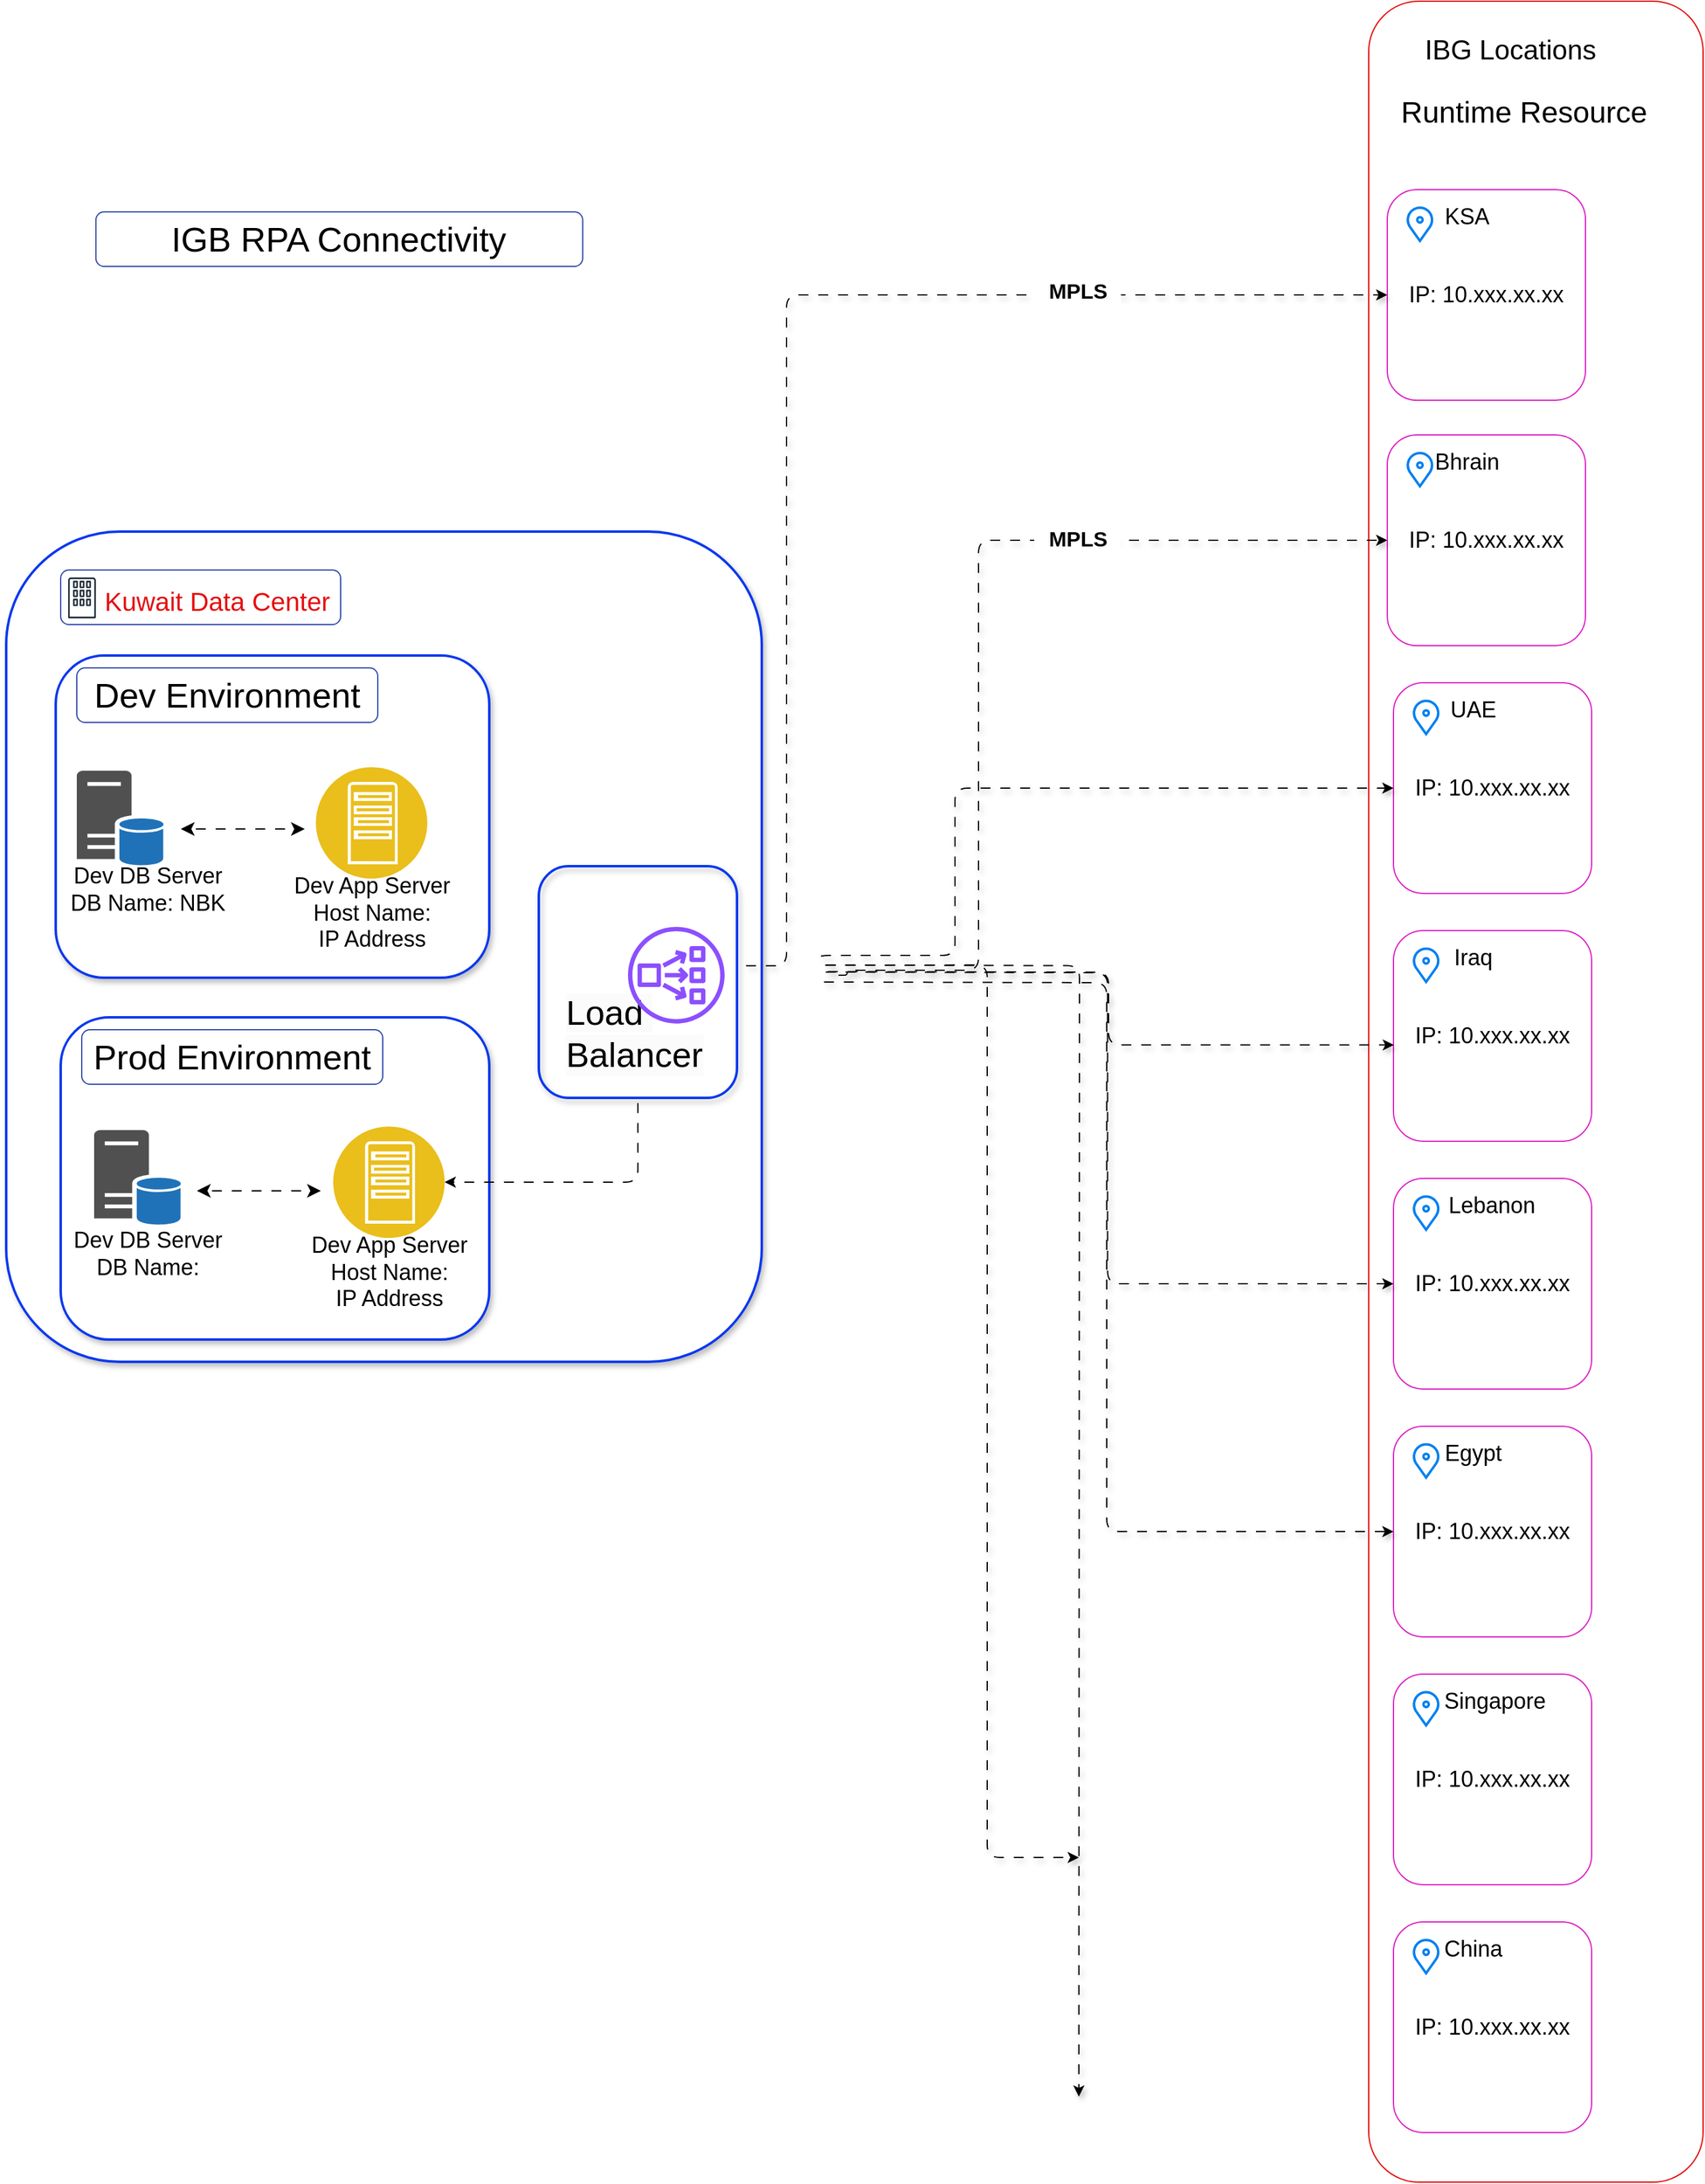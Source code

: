 <mxfile version="26.1.0">
  <diagram id="l8hXMBHkgcEJcSW0mbfh" name="Page-1">
    <mxGraphModel dx="579" dy="314" grid="1" gridSize="10" guides="1" tooltips="1" connect="1" arrows="1" fold="1" page="1" pageScale="1" pageWidth="1169" pageHeight="827" math="0" shadow="0">
      <root>
        <object label="" id="0">
          <mxCell />
        </object>
        <mxCell id="1" parent="0" />
        <mxCell id="91vOWmu6anMWhi9mx2zG-1" value="" style="whiteSpace=wrap;html=1;rounded=1;strokeColor=light-dark(#e50b0b, #ededed);" vertex="1" parent="1">
          <mxGeometry x="1230" y="90" width="270" height="1760" as="geometry" />
        </mxCell>
        <mxCell id="91vOWmu6anMWhi9mx2zG-5" value="" style="shape=image;html=1;verticalAlign=top;verticalLabelPosition=bottom;labelBackgroundColor=#ffffff;imageAspect=0;aspect=fixed;image=https://cdn4.iconfinder.com/data/icons/for-your-interface-free-samples/128/Globe-128.png" vertex="1" parent="1">
          <mxGeometry x="1236" y="116" width="28" height="28" as="geometry" />
        </mxCell>
        <mxCell id="91vOWmu6anMWhi9mx2zG-6" value="&lt;font style=&quot;font-size: 22px;&quot;&gt;IBG Locations&lt;/font&gt;" style="text;html=1;align=center;verticalAlign=middle;resizable=0;points=[];autosize=1;strokeColor=none;fillColor=none;" vertex="1" parent="1">
          <mxGeometry x="1264" y="110" width="160" height="40" as="geometry" />
        </mxCell>
        <mxCell id="91vOWmu6anMWhi9mx2zG-17" value="" style="group" vertex="1" connectable="0" parent="1">
          <mxGeometry x="1245" y="242" width="155" height="138" as="geometry" />
        </mxCell>
        <mxCell id="91vOWmu6anMWhi9mx2zG-2" value="&lt;div&gt;&lt;font style=&quot;font-size: 18px;&quot;&gt;IP: 10.xxx.xx.xx&lt;/font&gt;&lt;/div&gt;" style="whiteSpace=wrap;html=1;rounded=1;strokeColor=light-dark(#de21c5, #ededed);" vertex="1" parent="91vOWmu6anMWhi9mx2zG-17">
          <mxGeometry width="160" height="170" as="geometry" />
        </mxCell>
        <mxCell id="91vOWmu6anMWhi9mx2zG-3" value="" style="html=1;verticalLabelPosition=bottom;align=center;labelBackgroundColor=#ffffff;verticalAlign=top;strokeWidth=2;strokeColor=#0080F0;shadow=0;dashed=0;shape=mxgraph.ios7.icons.location;" vertex="1" parent="91vOWmu6anMWhi9mx2zG-17">
          <mxGeometry x="15.5" y="13.8" width="21.7" height="27.6" as="geometry" />
        </mxCell>
        <mxCell id="91vOWmu6anMWhi9mx2zG-7" value="&lt;font style=&quot;font-size: 18px;&quot;&gt;KSA&lt;/font&gt;" style="text;html=1;align=center;verticalAlign=middle;resizable=0;points=[];autosize=1;strokeColor=none;fillColor=none;" vertex="1" parent="91vOWmu6anMWhi9mx2zG-17">
          <mxGeometry x="33.75" y="1.9" width="60" height="40" as="geometry" />
        </mxCell>
        <mxCell id="91vOWmu6anMWhi9mx2zG-58" value="" style="whiteSpace=wrap;html=1;strokeColor=light-dark(#0a38f0, #ededed);gradientColor=none;rounded=1;shadow=1;strokeWidth=2;" vertex="1" parent="1">
          <mxGeometry x="130" y="518" width="610" height="670" as="geometry" />
        </mxCell>
        <mxCell id="91vOWmu6anMWhi9mx2zG-59" value="" style="whiteSpace=wrap;html=1;strokeColor=light-dark(#0a38f0, #ededed);gradientColor=none;rounded=1;shadow=1;strokeWidth=2;" vertex="1" parent="1">
          <mxGeometry x="170" y="618" width="350" height="260" as="geometry" />
        </mxCell>
        <mxCell id="91vOWmu6anMWhi9mx2zG-60" value="&lt;font style=&quot;font-size: 21px; color: light-dark(rgb(230, 15, 15), rgb(237, 237, 237));&quot;&gt;Kuwait Data Center&lt;/font&gt;" style="text;html=1;align=center;verticalAlign=middle;resizable=0;points=[];autosize=1;strokeColor=none;fillColor=default;" vertex="1" parent="1">
          <mxGeometry x="195" y="554" width="210" height="40" as="geometry" />
        </mxCell>
        <mxCell id="91vOWmu6anMWhi9mx2zG-61" value="" style="whiteSpace=wrap;html=1;fillColor=none;rounded=1;strokeColor=light-dark(#344cad, #ededed);" vertex="1" parent="1">
          <mxGeometry x="174" y="549" width="226" height="44" as="geometry" />
        </mxCell>
        <mxCell id="91vOWmu6anMWhi9mx2zG-62" value="" style="sketch=0;outlineConnect=0;fontColor=#232F3E;gradientColor=none;fillColor=#232F3D;strokeColor=none;dashed=0;verticalLabelPosition=bottom;verticalAlign=top;align=center;html=1;fontSize=12;fontStyle=0;aspect=fixed;pointerEvents=1;shape=mxgraph.aws4.corporate_data_center;" vertex="1" parent="1">
          <mxGeometry x="180" y="555" width="22.42" height="33" as="geometry" />
        </mxCell>
        <mxCell id="91vOWmu6anMWhi9mx2zG-64" value="" style="image;aspect=fixed;perimeter=ellipsePerimeter;html=1;align=center;shadow=0;dashed=0;fontColor=#4277BB;labelBackgroundColor=default;fontSize=12;spacingTop=3;image=img/lib/ibm/applications/app_server.svg;" vertex="1" parent="1">
          <mxGeometry x="380" y="708" width="90" height="90" as="geometry" />
        </mxCell>
        <mxCell id="91vOWmu6anMWhi9mx2zG-65" value="&lt;font style=&quot;font-size: 18px;&quot;&gt;Dev App Server&lt;/font&gt;&lt;div&gt;&lt;font style=&quot;font-size: 18px;&quot;&gt;Host Name:&lt;/font&gt;&lt;/div&gt;&lt;div&gt;&lt;font style=&quot;font-size: 18px;&quot;&gt;IP Address&lt;/font&gt;&lt;/div&gt;" style="text;html=1;align=center;verticalAlign=middle;resizable=0;points=[];autosize=1;strokeColor=none;fillColor=none;" vertex="1" parent="1">
          <mxGeometry x="350" y="786" width="150" height="80" as="geometry" />
        </mxCell>
        <mxCell id="91vOWmu6anMWhi9mx2zG-67" value="" style="sketch=0;shadow=0;dashed=0;html=1;strokeColor=none;fillColor=#505050;labelPosition=center;verticalLabelPosition=bottom;verticalAlign=top;outlineConnect=0;align=center;shape=mxgraph.office.databases.database_server_blue;" vertex="1" parent="1">
          <mxGeometry x="187" y="711" width="70" height="77" as="geometry" />
        </mxCell>
        <mxCell id="91vOWmu6anMWhi9mx2zG-68" value="&lt;font style=&quot;font-size: 18px;&quot;&gt;Dev DB Server&lt;/font&gt;&lt;div&gt;&lt;span style=&quot;font-size: 18px; background-color: transparent; color: light-dark(rgb(0, 0, 0), rgb(255, 255, 255));&quot;&gt;DB Name: NBK&lt;/span&gt;&lt;/div&gt;" style="text;html=1;align=center;verticalAlign=middle;resizable=0;points=[];autosize=1;strokeColor=none;fillColor=none;" vertex="1" parent="1">
          <mxGeometry x="169" y="777" width="150" height="60" as="geometry" />
        </mxCell>
        <mxCell id="91vOWmu6anMWhi9mx2zG-69" value="&lt;font style=&quot;font-size: 28px;&quot;&gt;Dev Environment&lt;/font&gt;" style="whiteSpace=wrap;html=1;fillColor=none;rounded=1;strokeColor=light-dark(#344cad, #ededed);" vertex="1" parent="1">
          <mxGeometry x="187" y="628" width="243" height="44" as="geometry" />
        </mxCell>
        <mxCell id="91vOWmu6anMWhi9mx2zG-70" value="" style="whiteSpace=wrap;html=1;strokeColor=light-dark(#0a38f0, #ededed);gradientColor=none;rounded=1;shadow=1;strokeWidth=2;" vertex="1" parent="1">
          <mxGeometry x="174" y="910" width="346" height="260" as="geometry" />
        </mxCell>
        <mxCell id="91vOWmu6anMWhi9mx2zG-71" value="&lt;font style=&quot;font-size: 28px;&quot;&gt;Prod Environment&lt;/font&gt;" style="whiteSpace=wrap;html=1;fillColor=none;rounded=1;strokeColor=light-dark(#344cad, #ededed);" vertex="1" parent="1">
          <mxGeometry x="191" y="920" width="243" height="44" as="geometry" />
        </mxCell>
        <mxCell id="91vOWmu6anMWhi9mx2zG-72" value="" style="image;aspect=fixed;perimeter=ellipsePerimeter;html=1;align=center;shadow=0;dashed=0;fontColor=#4277BB;labelBackgroundColor=default;fontSize=12;spacingTop=3;image=img/lib/ibm/applications/app_server.svg;" vertex="1" parent="1">
          <mxGeometry x="394" y="998" width="90" height="90" as="geometry" />
        </mxCell>
        <mxCell id="91vOWmu6anMWhi9mx2zG-73" value="&lt;font style=&quot;font-size: 18px;&quot;&gt;Dev App Server&lt;/font&gt;&lt;div&gt;&lt;font style=&quot;font-size: 18px;&quot;&gt;Host Name:&lt;/font&gt;&lt;/div&gt;&lt;div&gt;&lt;font style=&quot;font-size: 18px;&quot;&gt;IP Address&lt;/font&gt;&lt;/div&gt;" style="text;html=1;align=center;verticalAlign=middle;resizable=0;points=[];autosize=1;strokeColor=none;fillColor=none;" vertex="1" parent="1">
          <mxGeometry x="364" y="1076" width="150" height="80" as="geometry" />
        </mxCell>
        <mxCell id="91vOWmu6anMWhi9mx2zG-74" value="" style="sketch=0;shadow=0;dashed=0;html=1;strokeColor=none;fillColor=#505050;labelPosition=center;verticalLabelPosition=bottom;verticalAlign=top;outlineConnect=0;align=center;shape=mxgraph.office.databases.database_server_blue;" vertex="1" parent="1">
          <mxGeometry x="201" y="1001" width="70" height="77" as="geometry" />
        </mxCell>
        <mxCell id="91vOWmu6anMWhi9mx2zG-75" value="&lt;font style=&quot;font-size: 18px;&quot;&gt;Dev DB Server&lt;/font&gt;&lt;div&gt;&lt;font style=&quot;font-size: 18px;&quot;&gt;DB Name:&lt;/font&gt;&lt;/div&gt;" style="text;html=1;align=center;verticalAlign=middle;resizable=0;points=[];autosize=1;strokeColor=none;fillColor=none;" vertex="1" parent="1">
          <mxGeometry x="174" y="1071" width="140" height="60" as="geometry" />
        </mxCell>
        <mxCell id="91vOWmu6anMWhi9mx2zG-82" value="" style="group" vertex="1" connectable="0" parent="1">
          <mxGeometry x="560" y="788" width="160" height="187" as="geometry" />
        </mxCell>
        <mxCell id="91vOWmu6anMWhi9mx2zG-78" value="" style="whiteSpace=wrap;html=1;strokeColor=light-dark(#0a38f0, #ededed);gradientColor=none;rounded=1;shadow=1;strokeWidth=2;fillColor=none;" vertex="1" parent="91vOWmu6anMWhi9mx2zG-82">
          <mxGeometry width="160" height="187" as="geometry" />
        </mxCell>
        <mxCell id="91vOWmu6anMWhi9mx2zG-81" value="&lt;font style=&quot;forced-color-adjust: none; color: rgb(0, 0, 0); font-family: Helvetica; font-style: normal; font-variant-ligatures: normal; font-variant-caps: normal; font-weight: 400; letter-spacing: normal; orphans: 2; text-align: center; text-indent: 0px; text-transform: none; widows: 2; word-spacing: 0px; -webkit-text-stroke-width: 0px; white-space: normal; background-color: rgb(251, 251, 251); text-decoration-thickness: initial; text-decoration-style: initial; text-decoration-color: initial; font-size: 28px;&quot;&gt;Load&amp;nbsp;&lt;/font&gt;&lt;div style=&quot;forced-color-adjust: none; color: rgb(0, 0, 0); font-family: Helvetica; font-size: 12px; font-style: normal; font-variant-ligatures: normal; font-variant-caps: normal; font-weight: 400; letter-spacing: normal; orphans: 2; text-align: center; text-indent: 0px; text-transform: none; widows: 2; word-spacing: 0px; -webkit-text-stroke-width: 0px; white-space: normal; background-color: rgb(251, 251, 251); text-decoration-thickness: initial; text-decoration-style: initial; text-decoration-color: initial;&quot;&gt;&lt;font style=&quot;forced-color-adjust: none; font-size: 28px;&quot;&gt;Balancer&lt;/font&gt;&lt;/div&gt;" style="text;whiteSpace=wrap;html=1;" vertex="1" parent="91vOWmu6anMWhi9mx2zG-82">
          <mxGeometry x="20" y="94.5" width="140" height="90" as="geometry" />
        </mxCell>
        <mxCell id="91vOWmu6anMWhi9mx2zG-76" value="" style="sketch=0;outlineConnect=0;fontColor=#232F3E;gradientColor=none;fillColor=#8C4FFF;strokeColor=none;dashed=0;verticalLabelPosition=bottom;verticalAlign=top;align=center;html=1;fontSize=12;fontStyle=0;aspect=fixed;pointerEvents=1;shape=mxgraph.aws4.network_load_balancer;" vertex="1" parent="91vOWmu6anMWhi9mx2zG-82">
          <mxGeometry x="72" y="49" width="78" height="78" as="geometry" />
        </mxCell>
        <mxCell id="91vOWmu6anMWhi9mx2zG-84" value="" style="edgeStyle=none;orthogonalLoop=1;jettySize=auto;html=1;endArrow=classic;startArrow=classic;endSize=8;startSize=8;rounded=0;flowAnimation=1;" edge="1" parent="1">
          <mxGeometry width="100" relative="1" as="geometry">
            <mxPoint x="284" y="1050" as="sourcePoint" />
            <mxPoint x="384" y="1050" as="targetPoint" />
            <Array as="points" />
          </mxGeometry>
        </mxCell>
        <mxCell id="91vOWmu6anMWhi9mx2zG-85" value="" style="edgeStyle=none;orthogonalLoop=1;jettySize=auto;html=1;endArrow=classic;startArrow=classic;endSize=8;startSize=8;rounded=0;flowAnimation=1;" edge="1" parent="1">
          <mxGeometry width="100" relative="1" as="geometry">
            <mxPoint x="271" y="758" as="sourcePoint" />
            <mxPoint x="371" y="758" as="targetPoint" />
            <Array as="points" />
          </mxGeometry>
        </mxCell>
        <mxCell id="91vOWmu6anMWhi9mx2zG-88" value="" style="group" vertex="1" connectable="0" parent="1">
          <mxGeometry x="1245" y="440" width="155" height="138" as="geometry" />
        </mxCell>
        <mxCell id="91vOWmu6anMWhi9mx2zG-89" value="&lt;div&gt;&lt;font style=&quot;font-size: 18px;&quot;&gt;IP: 10.xxx.xx.xx&lt;/font&gt;&lt;/div&gt;" style="whiteSpace=wrap;html=1;rounded=1;strokeColor=light-dark(#de21c5, #ededed);" vertex="1" parent="91vOWmu6anMWhi9mx2zG-88">
          <mxGeometry width="160" height="170" as="geometry" />
        </mxCell>
        <mxCell id="91vOWmu6anMWhi9mx2zG-90" value="" style="html=1;verticalLabelPosition=bottom;align=center;labelBackgroundColor=#ffffff;verticalAlign=top;strokeWidth=2;strokeColor=#0080F0;shadow=0;dashed=0;shape=mxgraph.ios7.icons.location;" vertex="1" parent="91vOWmu6anMWhi9mx2zG-88">
          <mxGeometry x="15.5" y="13.8" width="21.7" height="27.6" as="geometry" />
        </mxCell>
        <mxCell id="91vOWmu6anMWhi9mx2zG-91" value="&lt;font style=&quot;font-size: 18px;&quot;&gt;Bhrain&lt;/font&gt;" style="text;html=1;align=center;verticalAlign=middle;resizable=0;points=[];autosize=1;strokeColor=none;fillColor=none;" vertex="1" parent="91vOWmu6anMWhi9mx2zG-88">
          <mxGeometry x="23.75" y="1.9" width="80" height="40" as="geometry" />
        </mxCell>
        <mxCell id="91vOWmu6anMWhi9mx2zG-124" style="edgeStyle=orthogonalEdgeStyle;rounded=1;orthogonalLoop=1;jettySize=auto;html=1;shadow=1;flowAnimation=1;entryX=0;entryY=0.5;entryDx=0;entryDy=0;" edge="1" parent="91vOWmu6anMWhi9mx2zG-88" target="91vOWmu6anMWhi9mx2zG-89">
          <mxGeometry relative="1" as="geometry">
            <mxPoint x="-445.99" y="438" as="sourcePoint" />
            <mxPoint x="-35" y="90" as="targetPoint" />
            <Array as="points">
              <mxPoint x="-446" y="436" />
              <mxPoint x="-436" y="436" />
              <mxPoint x="-436" y="432" />
              <mxPoint x="-330" y="432" />
              <mxPoint x="-330" y="85" />
            </Array>
          </mxGeometry>
        </mxCell>
        <mxCell id="91vOWmu6anMWhi9mx2zG-92" value="" style="group" vertex="1" connectable="0" parent="1">
          <mxGeometry x="1250" y="640" width="155" height="138" as="geometry" />
        </mxCell>
        <mxCell id="91vOWmu6anMWhi9mx2zG-93" value="&lt;div&gt;&lt;font style=&quot;font-size: 18px;&quot;&gt;IP: 10.xxx.xx.xx&lt;/font&gt;&lt;/div&gt;" style="whiteSpace=wrap;html=1;rounded=1;strokeColor=light-dark(#de21c5, #ededed);" vertex="1" parent="91vOWmu6anMWhi9mx2zG-92">
          <mxGeometry width="160" height="170" as="geometry" />
        </mxCell>
        <mxCell id="91vOWmu6anMWhi9mx2zG-94" value="" style="html=1;verticalLabelPosition=bottom;align=center;labelBackgroundColor=#ffffff;verticalAlign=top;strokeWidth=2;strokeColor=#0080F0;shadow=0;dashed=0;shape=mxgraph.ios7.icons.location;" vertex="1" parent="91vOWmu6anMWhi9mx2zG-92">
          <mxGeometry x="15.5" y="13.8" width="21.7" height="27.6" as="geometry" />
        </mxCell>
        <mxCell id="91vOWmu6anMWhi9mx2zG-95" value="&lt;font style=&quot;font-size: 18px;&quot;&gt;UAE&lt;/font&gt;" style="text;html=1;align=center;verticalAlign=middle;resizable=0;points=[];autosize=1;strokeColor=none;fillColor=none;" vertex="1" parent="91vOWmu6anMWhi9mx2zG-92">
          <mxGeometry x="33.75" y="1.9" width="60" height="40" as="geometry" />
        </mxCell>
        <mxCell id="91vOWmu6anMWhi9mx2zG-97" value="" style="group" vertex="1" connectable="0" parent="1">
          <mxGeometry x="1250" y="840" width="155" height="138" as="geometry" />
        </mxCell>
        <mxCell id="91vOWmu6anMWhi9mx2zG-98" value="&lt;div&gt;&lt;font style=&quot;font-size: 18px;&quot;&gt;IP: 10.xxx.xx.xx&lt;/font&gt;&lt;/div&gt;" style="whiteSpace=wrap;html=1;rounded=1;strokeColor=light-dark(#de21c5, #ededed);" vertex="1" parent="91vOWmu6anMWhi9mx2zG-97">
          <mxGeometry width="160" height="170" as="geometry" />
        </mxCell>
        <mxCell id="91vOWmu6anMWhi9mx2zG-99" value="" style="html=1;verticalLabelPosition=bottom;align=center;labelBackgroundColor=#ffffff;verticalAlign=top;strokeWidth=2;strokeColor=#0080F0;shadow=0;dashed=0;shape=mxgraph.ios7.icons.location;" vertex="1" parent="91vOWmu6anMWhi9mx2zG-97">
          <mxGeometry x="15.5" y="13.8" width="21.7" height="27.6" as="geometry" />
        </mxCell>
        <mxCell id="91vOWmu6anMWhi9mx2zG-100" value="&lt;font style=&quot;font-size: 18px;&quot;&gt;Iraq&lt;/font&gt;" style="text;html=1;align=center;verticalAlign=middle;resizable=0;points=[];autosize=1;strokeColor=none;fillColor=none;" vertex="1" parent="91vOWmu6anMWhi9mx2zG-97">
          <mxGeometry x="38.75" y="1.9" width="50" height="40" as="geometry" />
        </mxCell>
        <mxCell id="91vOWmu6anMWhi9mx2zG-103" value="" style="group" vertex="1" connectable="0" parent="1">
          <mxGeometry x="1250" y="1040" width="155" height="138" as="geometry" />
        </mxCell>
        <mxCell id="91vOWmu6anMWhi9mx2zG-104" value="&lt;div&gt;&lt;font style=&quot;font-size: 18px;&quot;&gt;IP: 10.xxx.xx.xx&lt;/font&gt;&lt;/div&gt;" style="whiteSpace=wrap;html=1;rounded=1;strokeColor=light-dark(#de21c5, #ededed);" vertex="1" parent="91vOWmu6anMWhi9mx2zG-103">
          <mxGeometry width="160" height="170" as="geometry" />
        </mxCell>
        <mxCell id="91vOWmu6anMWhi9mx2zG-105" value="" style="html=1;verticalLabelPosition=bottom;align=center;labelBackgroundColor=#ffffff;verticalAlign=top;strokeWidth=2;strokeColor=#0080F0;shadow=0;dashed=0;shape=mxgraph.ios7.icons.location;" vertex="1" parent="91vOWmu6anMWhi9mx2zG-103">
          <mxGeometry x="15.5" y="13.8" width="21.7" height="27.6" as="geometry" />
        </mxCell>
        <mxCell id="91vOWmu6anMWhi9mx2zG-106" value="&lt;font style=&quot;font-size: 18px;&quot;&gt;&amp;nbsp; &amp;nbsp; &amp;nbsp; Lebanon&lt;/font&gt;" style="text;html=1;align=center;verticalAlign=middle;resizable=0;points=[];autosize=1;strokeColor=none;fillColor=none;" vertex="1" parent="91vOWmu6anMWhi9mx2zG-103">
          <mxGeometry x="3.75" y="1.9" width="120" height="40" as="geometry" />
        </mxCell>
        <mxCell id="91vOWmu6anMWhi9mx2zG-107" value="" style="group" vertex="1" connectable="0" parent="1">
          <mxGeometry x="1250" y="1240" width="155" height="138" as="geometry" />
        </mxCell>
        <mxCell id="91vOWmu6anMWhi9mx2zG-108" value="&lt;div&gt;&lt;font style=&quot;font-size: 18px;&quot;&gt;IP: 10.xxx.xx.xx&lt;/font&gt;&lt;/div&gt;" style="whiteSpace=wrap;html=1;rounded=1;strokeColor=light-dark(#de21c5, #ededed);" vertex="1" parent="91vOWmu6anMWhi9mx2zG-107">
          <mxGeometry width="160" height="170" as="geometry" />
        </mxCell>
        <mxCell id="91vOWmu6anMWhi9mx2zG-109" value="" style="html=1;verticalLabelPosition=bottom;align=center;labelBackgroundColor=#ffffff;verticalAlign=top;strokeWidth=2;strokeColor=#0080F0;shadow=0;dashed=0;shape=mxgraph.ios7.icons.location;" vertex="1" parent="91vOWmu6anMWhi9mx2zG-107">
          <mxGeometry x="15.5" y="13.8" width="21.7" height="27.6" as="geometry" />
        </mxCell>
        <mxCell id="91vOWmu6anMWhi9mx2zG-110" value="&lt;font style=&quot;font-size: 18px;&quot;&gt;Egypt&lt;/font&gt;" style="text;html=1;align=center;verticalAlign=middle;resizable=0;points=[];autosize=1;strokeColor=none;fillColor=none;" vertex="1" parent="91vOWmu6anMWhi9mx2zG-107">
          <mxGeometry x="28.75" y="1.9" width="70" height="40" as="geometry" />
        </mxCell>
        <mxCell id="91vOWmu6anMWhi9mx2zG-111" value="" style="group" vertex="1" connectable="0" parent="1">
          <mxGeometry x="1250" y="1440" width="155" height="138" as="geometry" />
        </mxCell>
        <mxCell id="91vOWmu6anMWhi9mx2zG-112" value="&lt;div&gt;&lt;font style=&quot;font-size: 18px;&quot;&gt;IP: 10.xxx.xx.xx&lt;/font&gt;&lt;/div&gt;" style="whiteSpace=wrap;html=1;rounded=1;strokeColor=light-dark(#de21c5, #ededed);" vertex="1" parent="91vOWmu6anMWhi9mx2zG-111">
          <mxGeometry width="160" height="170" as="geometry" />
        </mxCell>
        <mxCell id="91vOWmu6anMWhi9mx2zG-113" value="" style="html=1;verticalLabelPosition=bottom;align=center;labelBackgroundColor=#ffffff;verticalAlign=top;strokeWidth=2;strokeColor=#0080F0;shadow=0;dashed=0;shape=mxgraph.ios7.icons.location;" vertex="1" parent="91vOWmu6anMWhi9mx2zG-111">
          <mxGeometry x="15.5" y="13.8" width="21.7" height="27.6" as="geometry" />
        </mxCell>
        <mxCell id="91vOWmu6anMWhi9mx2zG-114" value="&lt;font style=&quot;font-size: 18px;&quot;&gt;&amp;nbsp; &amp;nbsp; &amp;nbsp; &amp;nbsp;Singapore&lt;/font&gt;" style="text;html=1;align=center;verticalAlign=middle;resizable=0;points=[];autosize=1;strokeColor=none;fillColor=none;" vertex="1" parent="91vOWmu6anMWhi9mx2zG-111">
          <mxGeometry x="-6.25" y="1.9" width="140" height="40" as="geometry" />
        </mxCell>
        <mxCell id="91vOWmu6anMWhi9mx2zG-115" value="" style="group" vertex="1" connectable="0" parent="1">
          <mxGeometry x="1250" y="1640" width="155" height="138" as="geometry" />
        </mxCell>
        <mxCell id="91vOWmu6anMWhi9mx2zG-116" value="&lt;div&gt;&lt;font style=&quot;font-size: 18px;&quot;&gt;IP: 10.xxx.xx.xx&lt;/font&gt;&lt;/div&gt;" style="whiteSpace=wrap;html=1;rounded=1;strokeColor=light-dark(#de21c5, #ededed);" vertex="1" parent="91vOWmu6anMWhi9mx2zG-115">
          <mxGeometry width="160" height="170" as="geometry" />
        </mxCell>
        <mxCell id="91vOWmu6anMWhi9mx2zG-117" value="" style="html=1;verticalLabelPosition=bottom;align=center;labelBackgroundColor=#ffffff;verticalAlign=top;strokeWidth=2;strokeColor=#0080F0;shadow=0;dashed=0;shape=mxgraph.ios7.icons.location;" vertex="1" parent="91vOWmu6anMWhi9mx2zG-115">
          <mxGeometry x="15.5" y="13.8" width="21.7" height="27.6" as="geometry" />
        </mxCell>
        <mxCell id="91vOWmu6anMWhi9mx2zG-118" value="&lt;font style=&quot;font-size: 18px;&quot;&gt;China&lt;/font&gt;" style="text;html=1;align=center;verticalAlign=middle;resizable=0;points=[];autosize=1;strokeColor=none;fillColor=none;" vertex="1" parent="91vOWmu6anMWhi9mx2zG-115">
          <mxGeometry x="28.75" y="1.9" width="70" height="40" as="geometry" />
        </mxCell>
        <mxCell id="91vOWmu6anMWhi9mx2zG-120" style="edgeStyle=orthogonalEdgeStyle;rounded=1;orthogonalLoop=1;jettySize=auto;html=1;entryX=0;entryY=0.5;entryDx=0;entryDy=0;shadow=1;flowAnimation=1;exitX=1.019;exitY=0.43;exitDx=0;exitDy=0;exitPerimeter=0;" edge="1" parent="1" source="91vOWmu6anMWhi9mx2zG-78" target="91vOWmu6anMWhi9mx2zG-2">
          <mxGeometry relative="1" as="geometry">
            <mxPoint x="1112.2" y="336.88" as="sourcePoint" />
            <Array as="points">
              <mxPoint x="760" y="868" />
              <mxPoint x="760" y="327" />
            </Array>
          </mxGeometry>
        </mxCell>
        <mxCell id="91vOWmu6anMWhi9mx2zG-125" style="edgeStyle=orthogonalEdgeStyle;rounded=1;orthogonalLoop=1;jettySize=auto;html=1;shadow=1;flowAnimation=1;entryX=0;entryY=0.5;entryDx=0;entryDy=0;exitX=1;exitY=0.405;exitDx=0;exitDy=0;exitPerimeter=0;" edge="1" parent="1" target="91vOWmu6anMWhi9mx2zG-93">
          <mxGeometry relative="1" as="geometry">
            <mxPoint x="786" y="863.735" as="sourcePoint" />
            <mxPoint x="966" y="785" as="targetPoint" />
            <Array as="points">
              <mxPoint x="786" y="860" />
              <mxPoint x="896" y="860" />
              <mxPoint x="896" y="725" />
            </Array>
          </mxGeometry>
        </mxCell>
        <mxCell id="91vOWmu6anMWhi9mx2zG-126" style="edgeStyle=orthogonalEdgeStyle;rounded=1;orthogonalLoop=1;jettySize=auto;html=1;shadow=1;flowAnimation=1;entryX=0.002;entryY=0.543;entryDx=0;entryDy=0;entryPerimeter=0;exitX=1.019;exitY=0.455;exitDx=0;exitDy=0;exitPerimeter=0;" edge="1" parent="1" target="91vOWmu6anMWhi9mx2zG-98">
          <mxGeometry relative="1" as="geometry">
            <mxPoint x="789.04" y="873.085" as="sourcePoint" />
            <mxPoint x="988" y="950" as="targetPoint" />
          </mxGeometry>
        </mxCell>
        <mxCell id="91vOWmu6anMWhi9mx2zG-127" style="edgeStyle=orthogonalEdgeStyle;rounded=1;orthogonalLoop=1;jettySize=auto;html=1;shadow=1;flowAnimation=1;entryX=0;entryY=0.5;entryDx=0;entryDy=0;exitX=1.009;exitY=0.457;exitDx=0;exitDy=0;exitPerimeter=0;" edge="1" parent="1" target="91vOWmu6anMWhi9mx2zG-104">
          <mxGeometry relative="1" as="geometry">
            <mxPoint x="787.44" y="873.459" as="sourcePoint" />
            <mxPoint x="998" y="1160" as="targetPoint" />
          </mxGeometry>
        </mxCell>
        <mxCell id="91vOWmu6anMWhi9mx2zG-128" style="edgeStyle=orthogonalEdgeStyle;rounded=1;orthogonalLoop=1;jettySize=auto;html=1;entryX=0;entryY=0.5;entryDx=0;entryDy=0;shadow=1;flowAnimation=1;exitX=1;exitY=0.5;exitDx=0;exitDy=0;" edge="1" parent="1" target="91vOWmu6anMWhi9mx2zG-108">
          <mxGeometry relative="1" as="geometry">
            <mxPoint x="786" y="881.5" as="sourcePoint" />
            <mxPoint x="1008" y="371" as="targetPoint" />
          </mxGeometry>
        </mxCell>
        <mxCell id="91vOWmu6anMWhi9mx2zG-129" style="edgeStyle=orthogonalEdgeStyle;rounded=1;orthogonalLoop=1;jettySize=auto;html=1;entryX=0;entryY=0.529;entryDx=0;entryDy=0;shadow=1;flowAnimation=1;entryPerimeter=0;exitX=1.01;exitY=0.427;exitDx=0;exitDy=0;exitPerimeter=0;" edge="1" parent="1">
          <mxGeometry relative="1" as="geometry">
            <mxPoint x="787.6" y="867.849" as="sourcePoint" />
            <mxPoint x="996" y="1588" as="targetPoint" />
            <Array as="points">
              <mxPoint x="922" y="868" />
              <mxPoint x="922" y="1588" />
            </Array>
          </mxGeometry>
        </mxCell>
        <mxCell id="91vOWmu6anMWhi9mx2zG-130" style="edgeStyle=orthogonalEdgeStyle;rounded=1;orthogonalLoop=1;jettySize=auto;html=1;shadow=1;flowAnimation=1;entryX=0;entryY=0.5;entryDx=0;entryDy=0;exitX=1.006;exitY=0.427;exitDx=0;exitDy=0;exitPerimeter=0;" edge="1" parent="1">
          <mxGeometry relative="1" as="geometry">
            <mxPoint x="786.96" y="867.849" as="sourcePoint" />
            <mxPoint x="996" y="1781" as="targetPoint" />
          </mxGeometry>
        </mxCell>
        <mxCell id="91vOWmu6anMWhi9mx2zG-132" style="edgeStyle=orthogonalEdgeStyle;rounded=1;orthogonalLoop=1;jettySize=auto;html=1;exitX=0.5;exitY=1;exitDx=0;exitDy=0;entryX=1;entryY=0.5;entryDx=0;entryDy=0;curved=0;flowAnimation=1;" edge="1" parent="1" source="91vOWmu6anMWhi9mx2zG-78" target="91vOWmu6anMWhi9mx2zG-72">
          <mxGeometry relative="1" as="geometry" />
        </mxCell>
        <mxCell id="91vOWmu6anMWhi9mx2zG-137" value="&lt;font style=&quot;font-size: 24px;&quot;&gt;Runtime Resource&lt;/font&gt;" style="text;html=1;align=center;verticalAlign=middle;resizable=0;points=[];autosize=1;strokeColor=none;fillColor=none;" vertex="1" parent="1">
          <mxGeometry x="1245" y="160" width="220" height="40" as="geometry" />
        </mxCell>
        <mxCell id="91vOWmu6anMWhi9mx2zG-138" value="&lt;font style=&quot;font-size: 28px;&quot;&gt;IGB RPA Connectivity&lt;/font&gt;" style="whiteSpace=wrap;html=1;fillColor=none;rounded=1;strokeColor=light-dark(#344cad, #ededed);" vertex="1" parent="1">
          <mxGeometry x="202.42" y="260" width="393" height="44" as="geometry" />
        </mxCell>
        <mxCell id="91vOWmu6anMWhi9mx2zG-141" value="MPLS" style="text;html=1;align=center;verticalAlign=middle;resizable=0;points=[];autosize=1;strokeColor=none;fillColor=default;fontSize=17;fontStyle=1" vertex="1" parent="1">
          <mxGeometry x="960" y="310" width="70" height="30" as="geometry" />
        </mxCell>
        <mxCell id="91vOWmu6anMWhi9mx2zG-143" value="MPLS" style="text;html=1;align=center;verticalAlign=middle;resizable=0;points=[];autosize=1;strokeColor=none;fillColor=default;fontSize=17;fontStyle=1" vertex="1" parent="1">
          <mxGeometry x="960" y="510" width="70" height="30" as="geometry" />
        </mxCell>
      </root>
    </mxGraphModel>
  </diagram>
</mxfile>
